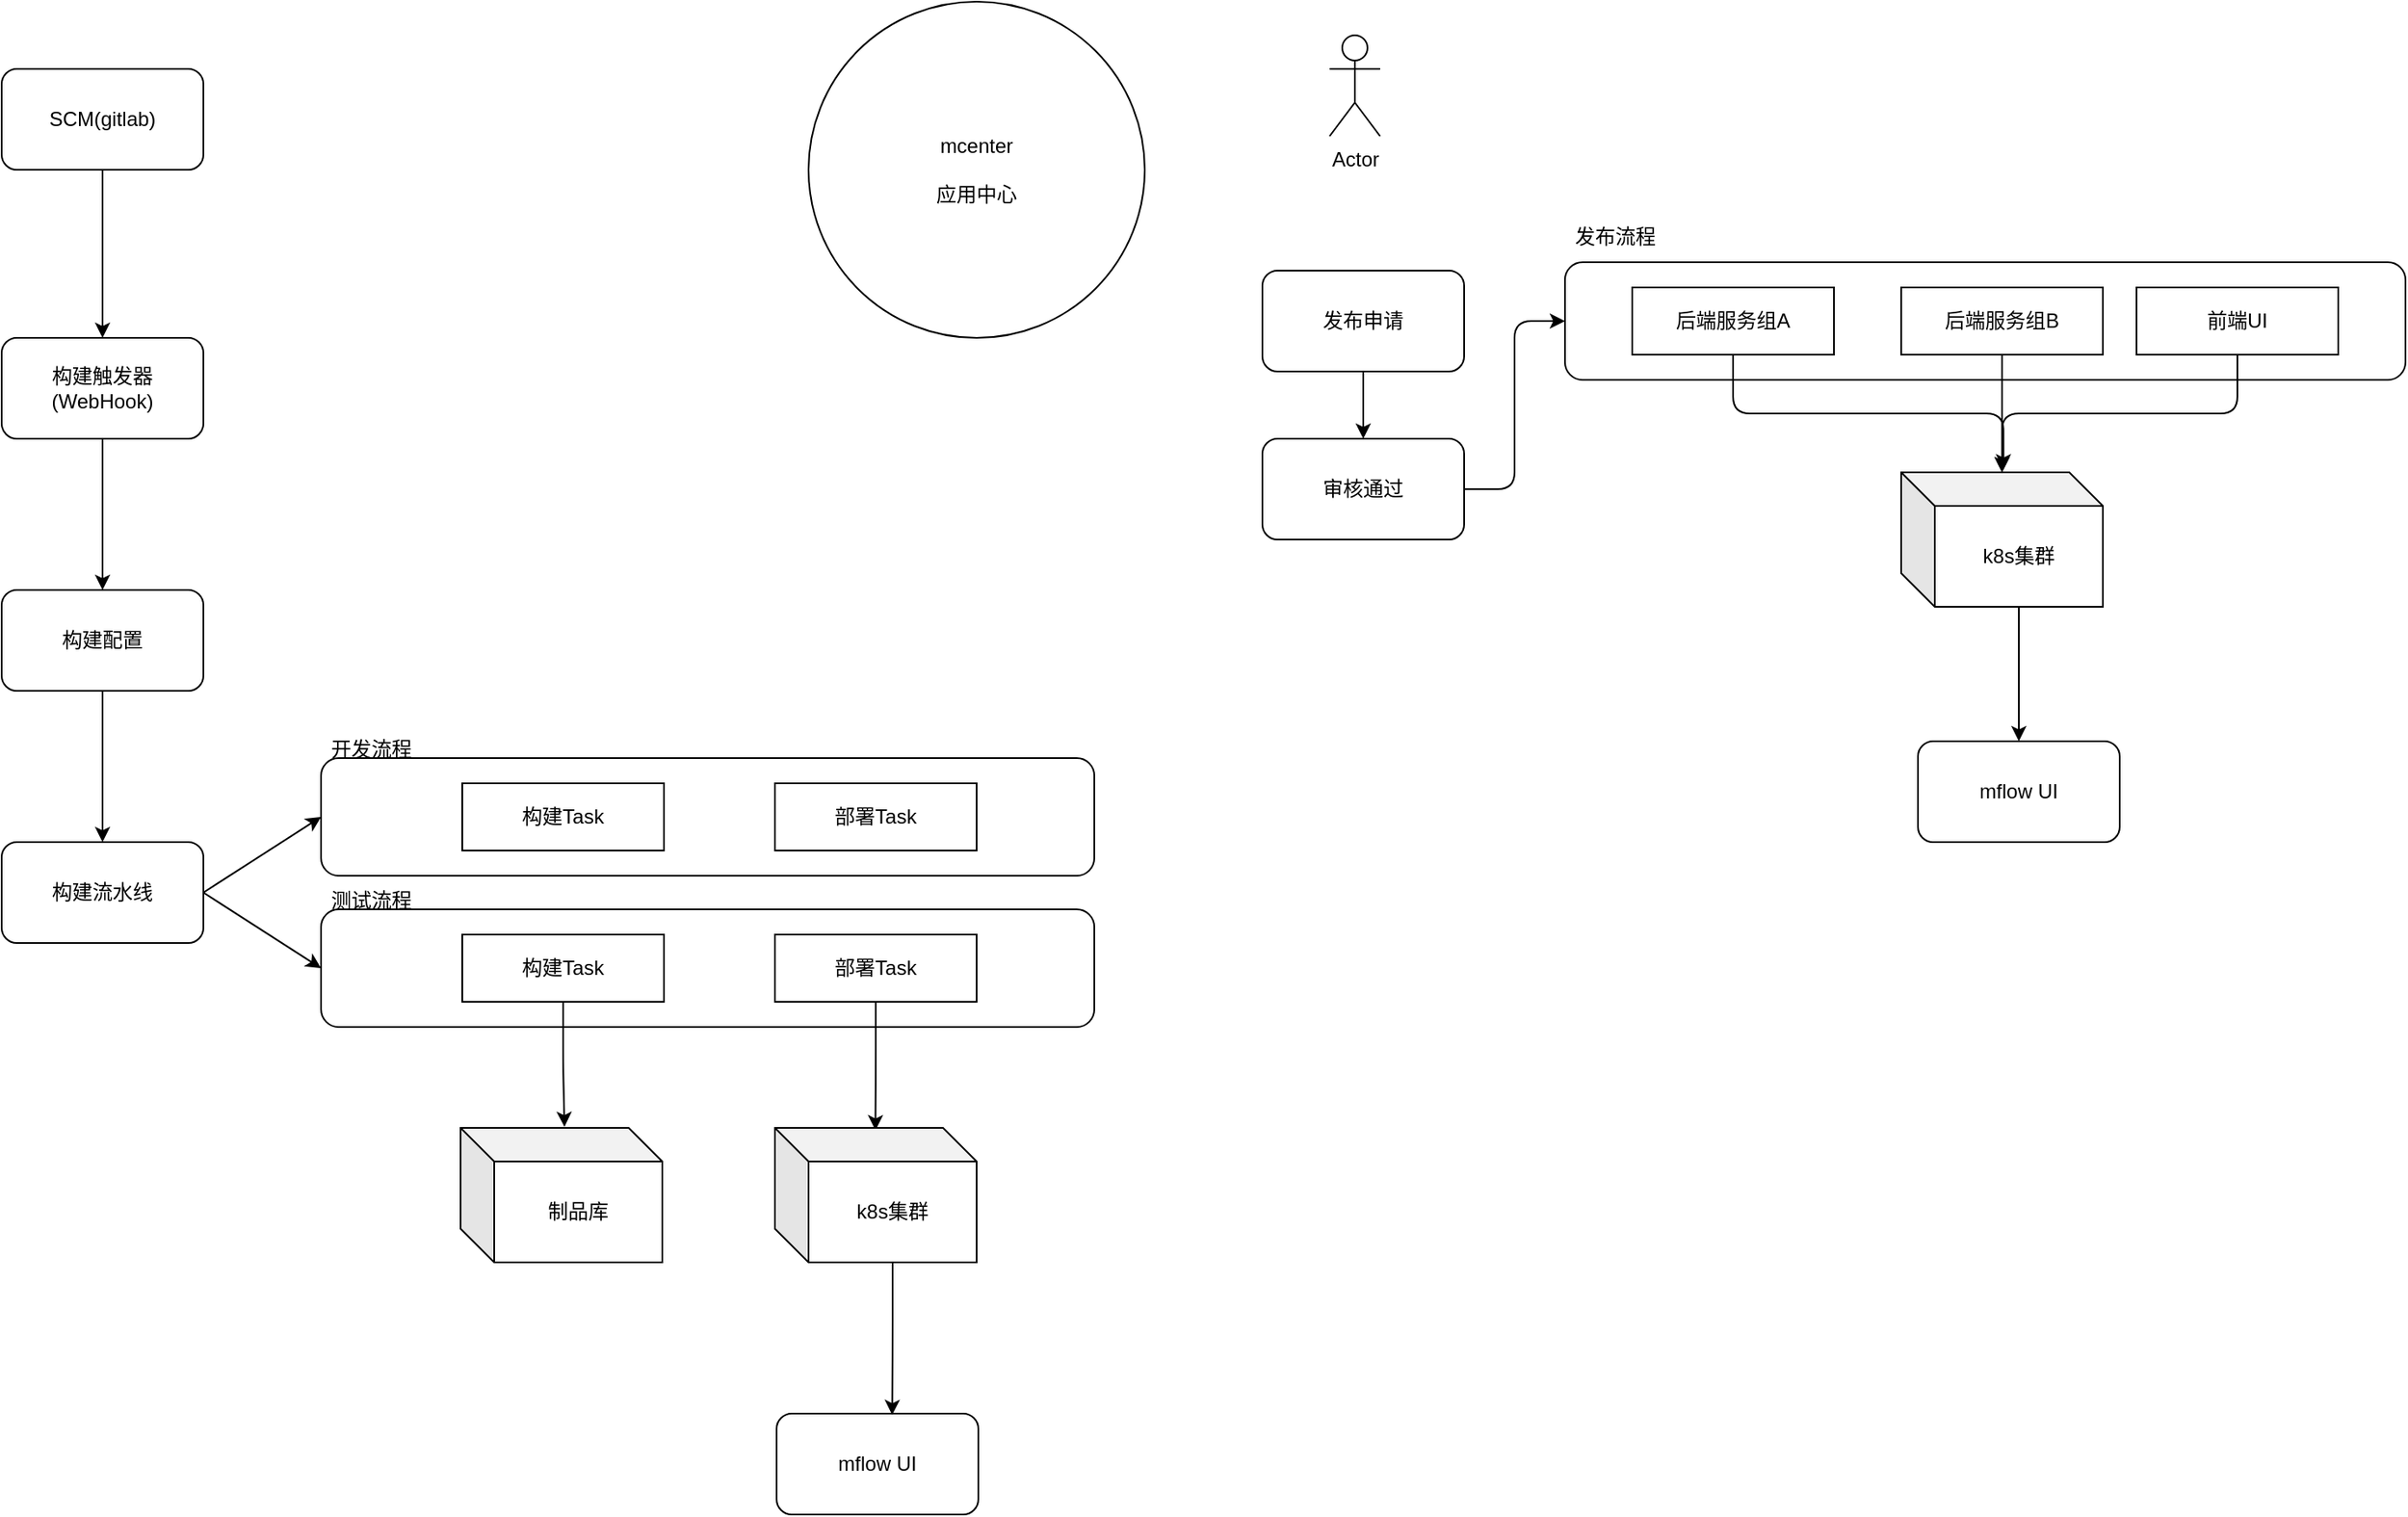 <mxfile>
    <diagram id="dmt9KbddmvNbyW7R7aaP" name="第 1 页">
        <mxGraphModel dx="1498" dy="712" grid="1" gridSize="10" guides="1" tooltips="1" connect="1" arrows="1" fold="1" page="1" pageScale="1" pageWidth="827" pageHeight="1169" math="0" shadow="0">
            <root>
                <mxCell id="0"/>
                <mxCell id="1" parent="0"/>
                <mxCell id="2" value="mcenter&lt;br&gt;&lt;br&gt;应用中心" style="ellipse;whiteSpace=wrap;html=1;aspect=fixed;" parent="1" vertex="1">
                    <mxGeometry x="620" y="10" width="200" height="200" as="geometry"/>
                </mxCell>
                <mxCell id="10" style="edgeStyle=none;html=1;exitX=0.5;exitY=1;exitDx=0;exitDy=0;entryX=0.5;entryY=0;entryDx=0;entryDy=0;" parent="1" source="4" target="5" edge="1">
                    <mxGeometry relative="1" as="geometry"/>
                </mxCell>
                <mxCell id="4" value="构建触发器(WebHook)" style="rounded=1;whiteSpace=wrap;html=1;" parent="1" vertex="1">
                    <mxGeometry x="140" y="210" width="120" height="60" as="geometry"/>
                </mxCell>
                <mxCell id="16" style="edgeStyle=orthogonalEdgeStyle;html=1;exitX=0.5;exitY=1;exitDx=0;exitDy=0;" parent="1" source="5" target="11" edge="1">
                    <mxGeometry relative="1" as="geometry"/>
                </mxCell>
                <mxCell id="5" value="构建配置" style="rounded=1;whiteSpace=wrap;html=1;" parent="1" vertex="1">
                    <mxGeometry x="140" y="360" width="120" height="60" as="geometry"/>
                </mxCell>
                <mxCell id="9" style="edgeStyle=none;html=1;exitX=0.5;exitY=1;exitDx=0;exitDy=0;entryX=0.5;entryY=0;entryDx=0;entryDy=0;" parent="1" source="7" target="4" edge="1">
                    <mxGeometry relative="1" as="geometry"/>
                </mxCell>
                <mxCell id="7" value="SCM(gitlab)" style="rounded=1;whiteSpace=wrap;html=1;" parent="1" vertex="1">
                    <mxGeometry x="140" y="50" width="120" height="60" as="geometry"/>
                </mxCell>
                <mxCell id="34" style="edgeStyle=none;html=1;exitX=1;exitY=0.5;exitDx=0;exitDy=0;entryX=0;entryY=0.5;entryDx=0;entryDy=0;" parent="1" source="11" target="17" edge="1">
                    <mxGeometry relative="1" as="geometry"/>
                </mxCell>
                <mxCell id="35" style="edgeStyle=none;html=1;exitX=1;exitY=0.5;exitDx=0;exitDy=0;entryX=0;entryY=0.5;entryDx=0;entryDy=0;" parent="1" source="11" target="20" edge="1">
                    <mxGeometry relative="1" as="geometry"/>
                </mxCell>
                <mxCell id="11" value="构建流水线" style="rounded=1;whiteSpace=wrap;html=1;" parent="1" vertex="1">
                    <mxGeometry x="140" y="510" width="120" height="60" as="geometry"/>
                </mxCell>
                <mxCell id="17" value="" style="rounded=1;whiteSpace=wrap;html=1;" parent="1" vertex="1">
                    <mxGeometry x="330" y="460" width="460" height="70" as="geometry"/>
                </mxCell>
                <mxCell id="18" value="构建Task" style="rounded=0;whiteSpace=wrap;html=1;" parent="1" vertex="1">
                    <mxGeometry x="414" y="475" width="120" height="40" as="geometry"/>
                </mxCell>
                <mxCell id="19" value="部署Task" style="rounded=0;whiteSpace=wrap;html=1;" parent="1" vertex="1">
                    <mxGeometry x="600" y="475" width="120" height="40" as="geometry"/>
                </mxCell>
                <mxCell id="20" value="" style="rounded=1;whiteSpace=wrap;html=1;" parent="1" vertex="1">
                    <mxGeometry x="330" y="550" width="460" height="70" as="geometry"/>
                </mxCell>
                <mxCell id="53" style="edgeStyle=orthogonalEdgeStyle;html=1;exitX=0.5;exitY=1;exitDx=0;exitDy=0;entryX=0.515;entryY=-0.007;entryDx=0;entryDy=0;entryPerimeter=0;" edge="1" parent="1" source="21" target="30">
                    <mxGeometry relative="1" as="geometry"/>
                </mxCell>
                <mxCell id="21" value="构建Task" style="rounded=0;whiteSpace=wrap;html=1;" parent="1" vertex="1">
                    <mxGeometry x="414" y="565" width="120" height="40" as="geometry"/>
                </mxCell>
                <mxCell id="52" style="edgeStyle=orthogonalEdgeStyle;html=1;exitX=0.5;exitY=1;exitDx=0;exitDy=0;entryX=0.498;entryY=0.018;entryDx=0;entryDy=0;entryPerimeter=0;" edge="1" parent="1" source="24" target="48">
                    <mxGeometry relative="1" as="geometry"/>
                </mxCell>
                <mxCell id="24" value="部署Task" style="rounded=0;whiteSpace=wrap;html=1;" parent="1" vertex="1">
                    <mxGeometry x="600" y="565" width="120" height="40" as="geometry"/>
                </mxCell>
                <mxCell id="26" value="开发流程" style="text;html=1;strokeColor=none;fillColor=none;align=center;verticalAlign=middle;whiteSpace=wrap;rounded=0;" parent="1" vertex="1">
                    <mxGeometry x="330" y="440" width="60" height="30" as="geometry"/>
                </mxCell>
                <mxCell id="28" value="测试流程" style="text;html=1;strokeColor=none;fillColor=none;align=center;verticalAlign=middle;whiteSpace=wrap;rounded=0;" parent="1" vertex="1">
                    <mxGeometry x="330" y="530" width="60" height="30" as="geometry"/>
                </mxCell>
                <mxCell id="30" value="制品库" style="shape=cube;whiteSpace=wrap;html=1;boundedLbl=1;backgroundOutline=1;darkOpacity=0.05;darkOpacity2=0.1;" parent="1" vertex="1">
                    <mxGeometry x="413" y="680" width="120" height="80" as="geometry"/>
                </mxCell>
                <mxCell id="36" value="" style="rounded=1;whiteSpace=wrap;html=1;" parent="1" vertex="1">
                    <mxGeometry x="1070" y="165" width="500" height="70" as="geometry"/>
                </mxCell>
                <mxCell id="65" style="edgeStyle=orthogonalEdgeStyle;html=1;exitX=0.5;exitY=1;exitDx=0;exitDy=0;entryX=0.507;entryY=-0.022;entryDx=0;entryDy=0;entryPerimeter=0;" edge="1" parent="1" source="37" target="42">
                    <mxGeometry relative="1" as="geometry"/>
                </mxCell>
                <mxCell id="37" value="后端服务组A" style="rounded=0;whiteSpace=wrap;html=1;" parent="1" vertex="1">
                    <mxGeometry x="1110" y="180" width="120" height="40" as="geometry"/>
                </mxCell>
                <mxCell id="39" value="发布流程" style="text;html=1;strokeColor=none;fillColor=none;align=center;verticalAlign=middle;whiteSpace=wrap;rounded=0;" parent="1" vertex="1">
                    <mxGeometry x="1070" y="135" width="60" height="30" as="geometry"/>
                </mxCell>
                <mxCell id="70" style="edgeStyle=orthogonalEdgeStyle;html=1;exitX=0;exitY=0;exitDx=70;exitDy=80;exitPerimeter=0;" edge="1" parent="1" source="42" target="69">
                    <mxGeometry relative="1" as="geometry"/>
                </mxCell>
                <mxCell id="42" value="k8s集群" style="shape=cube;whiteSpace=wrap;html=1;boundedLbl=1;backgroundOutline=1;darkOpacity=0.05;darkOpacity2=0.1;" parent="1" vertex="1">
                    <mxGeometry x="1270" y="290" width="120" height="80" as="geometry"/>
                </mxCell>
                <mxCell id="44" value="mflow UI" style="rounded=1;whiteSpace=wrap;html=1;" parent="1" vertex="1">
                    <mxGeometry x="601" y="850" width="120" height="60" as="geometry"/>
                </mxCell>
                <mxCell id="58" style="edgeStyle=orthogonalEdgeStyle;html=1;exitX=0;exitY=0;exitDx=70;exitDy=80;exitPerimeter=0;entryX=0.573;entryY=0.013;entryDx=0;entryDy=0;entryPerimeter=0;" edge="1" parent="1" source="48" target="44">
                    <mxGeometry relative="1" as="geometry"/>
                </mxCell>
                <mxCell id="48" value="k8s集群" style="shape=cube;whiteSpace=wrap;html=1;boundedLbl=1;backgroundOutline=1;darkOpacity=0.05;darkOpacity2=0.1;" parent="1" vertex="1">
                    <mxGeometry x="600" y="680" width="120" height="80" as="geometry"/>
                </mxCell>
                <mxCell id="50" value="Actor" style="shape=umlActor;verticalLabelPosition=bottom;verticalAlign=top;html=1;outlineConnect=0;" parent="1" vertex="1">
                    <mxGeometry x="930" y="30" width="30" height="60" as="geometry"/>
                </mxCell>
                <mxCell id="62" style="edgeStyle=orthogonalEdgeStyle;html=1;exitX=0.5;exitY=1;exitDx=0;exitDy=0;entryX=0.5;entryY=0;entryDx=0;entryDy=0;" edge="1" parent="1" source="57" target="59">
                    <mxGeometry relative="1" as="geometry"/>
                </mxCell>
                <mxCell id="57" value="发布申请" style="rounded=1;whiteSpace=wrap;html=1;" vertex="1" parent="1">
                    <mxGeometry x="890" y="170" width="120" height="60" as="geometry"/>
                </mxCell>
                <mxCell id="68" style="edgeStyle=orthogonalEdgeStyle;html=1;exitX=1;exitY=0.5;exitDx=0;exitDy=0;entryX=0;entryY=0.5;entryDx=0;entryDy=0;" edge="1" parent="1" source="59" target="36">
                    <mxGeometry relative="1" as="geometry"/>
                </mxCell>
                <mxCell id="59" value="审核通过" style="rounded=1;whiteSpace=wrap;html=1;" vertex="1" parent="1">
                    <mxGeometry x="890" y="270" width="120" height="60" as="geometry"/>
                </mxCell>
                <mxCell id="66" style="edgeStyle=orthogonalEdgeStyle;html=1;exitX=0.5;exitY=1;exitDx=0;exitDy=0;" edge="1" parent="1" source="60" target="42">
                    <mxGeometry relative="1" as="geometry"/>
                </mxCell>
                <mxCell id="60" value="后端服务组B" style="rounded=0;whiteSpace=wrap;html=1;" vertex="1" parent="1">
                    <mxGeometry x="1270" y="180" width="120" height="40" as="geometry"/>
                </mxCell>
                <mxCell id="67" style="edgeStyle=orthogonalEdgeStyle;html=1;exitX=0.5;exitY=1;exitDx=0;exitDy=0;" edge="1" parent="1" source="61" target="42">
                    <mxGeometry relative="1" as="geometry"/>
                </mxCell>
                <mxCell id="61" value="前端UI" style="rounded=0;whiteSpace=wrap;html=1;" vertex="1" parent="1">
                    <mxGeometry x="1410" y="180" width="120" height="40" as="geometry"/>
                </mxCell>
                <mxCell id="69" value="mflow UI" style="rounded=1;whiteSpace=wrap;html=1;" vertex="1" parent="1">
                    <mxGeometry x="1280" y="450" width="120" height="60" as="geometry"/>
                </mxCell>
            </root>
        </mxGraphModel>
    </diagram>
</mxfile>